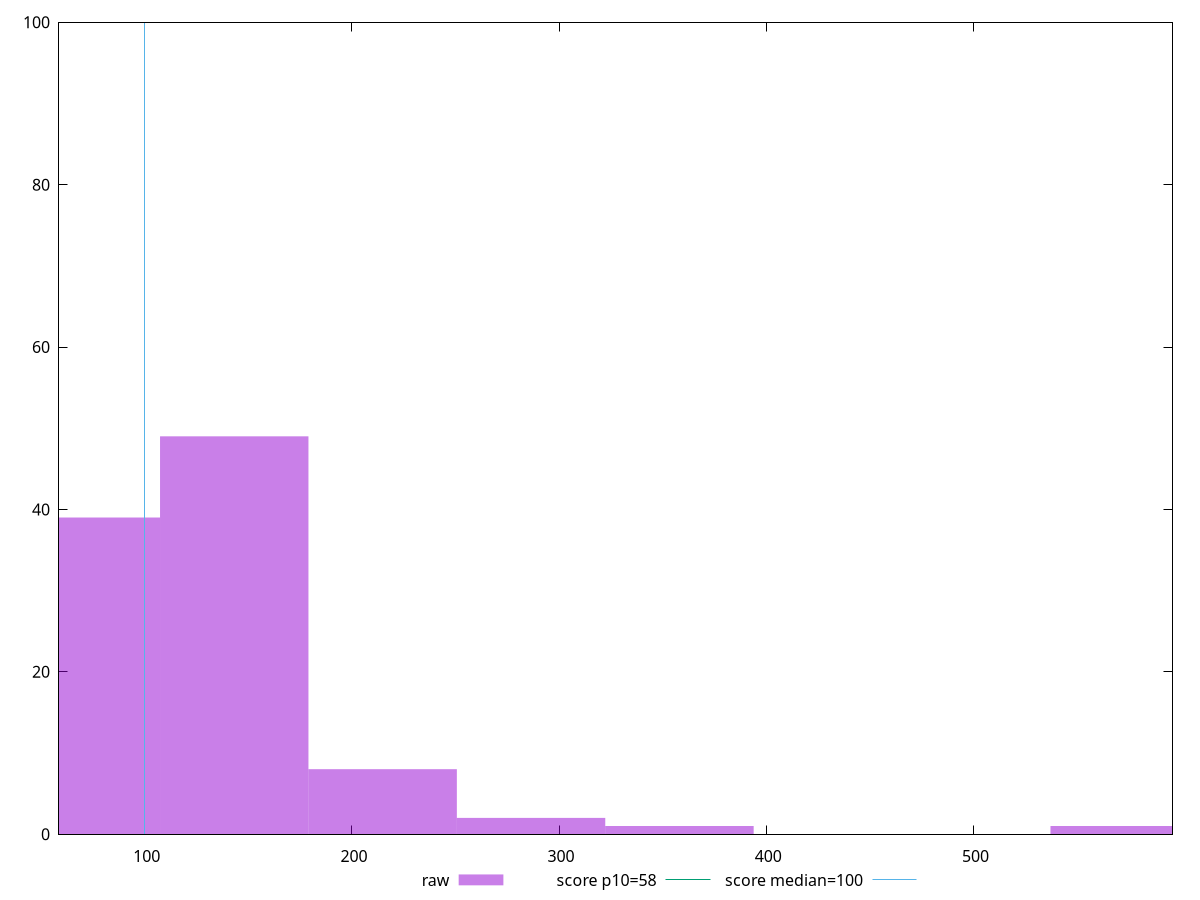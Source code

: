 reset

$raw <<EOF
358.078313967674 1
143.2313255870696 49
286.4626511741392 2
214.8469883806044 8
71.6156627935348 39
572.9253023482784 1
EOF

set key outside below
set boxwidth 71.6156627935348
set xrange [58.66666666666763:595.9999999999993]
set yrange [0:100]
set trange [0:100]
set style fill transparent solid 0.5 noborder

set parametric
set terminal svg size 640, 490 enhanced background rgb 'white'
set output "reprap/estimated-input-latency/samples/pages/raw/histogram.svg"

plot $raw title "raw" with boxes, \
     58,t title "score p10=58", \
     100,t title "score median=100"

reset
